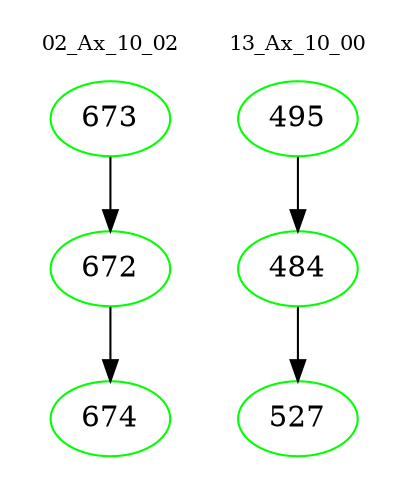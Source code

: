 digraph{
subgraph cluster_0 {
color = white
label = "02_Ax_10_02";
fontsize=10;
T0_673 [label="673", color="green"]
T0_673 -> T0_672 [color="black"]
T0_672 [label="672", color="green"]
T0_672 -> T0_674 [color="black"]
T0_674 [label="674", color="green"]
}
subgraph cluster_1 {
color = white
label = "13_Ax_10_00";
fontsize=10;
T1_495 [label="495", color="green"]
T1_495 -> T1_484 [color="black"]
T1_484 [label="484", color="green"]
T1_484 -> T1_527 [color="black"]
T1_527 [label="527", color="green"]
}
}
